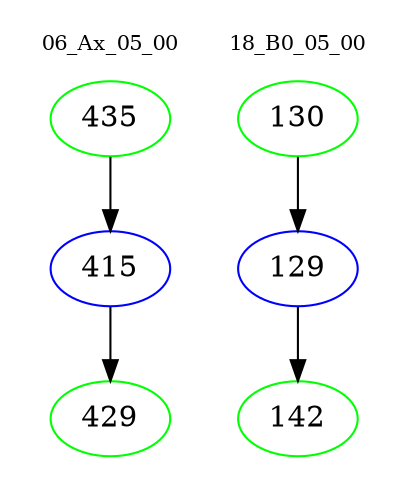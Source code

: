 digraph{
subgraph cluster_0 {
color = white
label = "06_Ax_05_00";
fontsize=10;
T0_435 [label="435", color="green"]
T0_435 -> T0_415 [color="black"]
T0_415 [label="415", color="blue"]
T0_415 -> T0_429 [color="black"]
T0_429 [label="429", color="green"]
}
subgraph cluster_1 {
color = white
label = "18_B0_05_00";
fontsize=10;
T1_130 [label="130", color="green"]
T1_130 -> T1_129 [color="black"]
T1_129 [label="129", color="blue"]
T1_129 -> T1_142 [color="black"]
T1_142 [label="142", color="green"]
}
}
